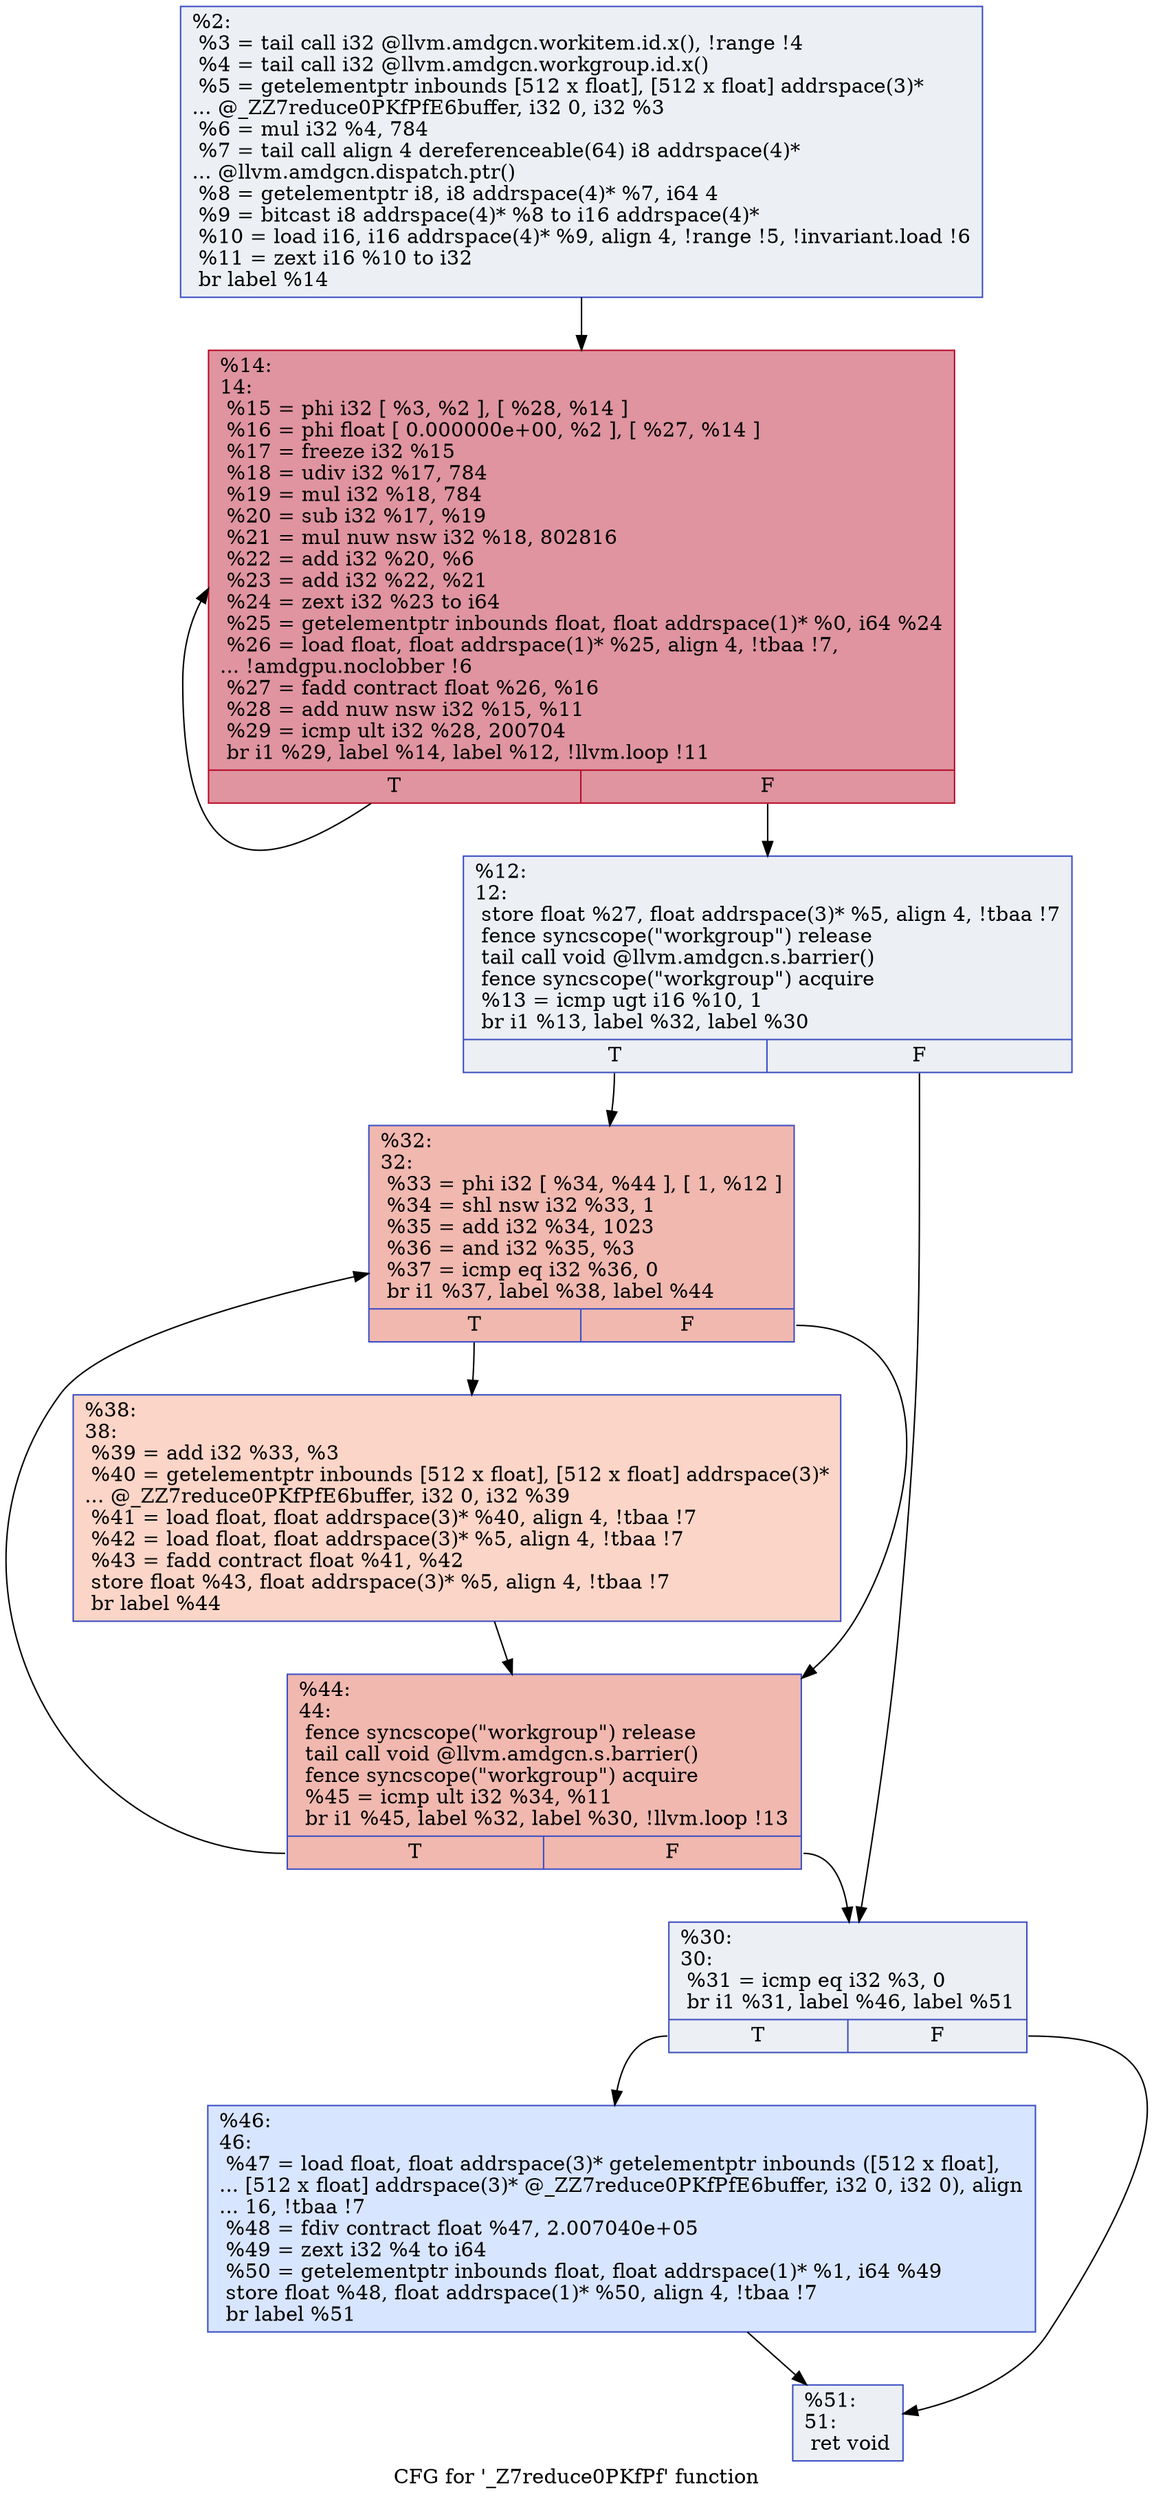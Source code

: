 digraph "CFG for '_Z7reduce0PKfPf' function" {
	label="CFG for '_Z7reduce0PKfPf' function";

	Node0x556b460 [shape=record,color="#3d50c3ff", style=filled, fillcolor="#d4dbe670",label="{%2:\l  %3 = tail call i32 @llvm.amdgcn.workitem.id.x(), !range !4\l  %4 = tail call i32 @llvm.amdgcn.workgroup.id.x()\l  %5 = getelementptr inbounds [512 x float], [512 x float] addrspace(3)*\l... @_ZZ7reduce0PKfPfE6buffer, i32 0, i32 %3\l  %6 = mul i32 %4, 784\l  %7 = tail call align 4 dereferenceable(64) i8 addrspace(4)*\l... @llvm.amdgcn.dispatch.ptr()\l  %8 = getelementptr i8, i8 addrspace(4)* %7, i64 4\l  %9 = bitcast i8 addrspace(4)* %8 to i16 addrspace(4)*\l  %10 = load i16, i16 addrspace(4)* %9, align 4, !range !5, !invariant.load !6\l  %11 = zext i16 %10 to i32\l  br label %14\l}"];
	Node0x556b460 -> Node0x556c410;
	Node0x556d4a0 [shape=record,color="#3d50c3ff", style=filled, fillcolor="#d4dbe670",label="{%12:\l12:                                               \l  store float %27, float addrspace(3)* %5, align 4, !tbaa !7\l  fence syncscope(\"workgroup\") release\l  tail call void @llvm.amdgcn.s.barrier()\l  fence syncscope(\"workgroup\") acquire\l  %13 = icmp ugt i16 %10, 1\l  br i1 %13, label %32, label %30\l|{<s0>T|<s1>F}}"];
	Node0x556d4a0:s0 -> Node0x556daa0;
	Node0x556d4a0:s1 -> Node0x556db30;
	Node0x556c410 [shape=record,color="#b70d28ff", style=filled, fillcolor="#b70d2870",label="{%14:\l14:                                               \l  %15 = phi i32 [ %3, %2 ], [ %28, %14 ]\l  %16 = phi float [ 0.000000e+00, %2 ], [ %27, %14 ]\l  %17 = freeze i32 %15\l  %18 = udiv i32 %17, 784\l  %19 = mul i32 %18, 784\l  %20 = sub i32 %17, %19\l  %21 = mul nuw nsw i32 %18, 802816\l  %22 = add i32 %20, %6\l  %23 = add i32 %22, %21\l  %24 = zext i32 %23 to i64\l  %25 = getelementptr inbounds float, float addrspace(1)* %0, i64 %24\l  %26 = load float, float addrspace(1)* %25, align 4, !tbaa !7,\l... !amdgpu.noclobber !6\l  %27 = fadd contract float %26, %16\l  %28 = add nuw nsw i32 %15, %11\l  %29 = icmp ult i32 %28, 200704\l  br i1 %29, label %14, label %12, !llvm.loop !11\l|{<s0>T|<s1>F}}"];
	Node0x556c410:s0 -> Node0x556c410;
	Node0x556c410:s1 -> Node0x556d4a0;
	Node0x556db30 [shape=record,color="#3d50c3ff", style=filled, fillcolor="#d4dbe670",label="{%30:\l30:                                               \l  %31 = icmp eq i32 %3, 0\l  br i1 %31, label %46, label %51\l|{<s0>T|<s1>F}}"];
	Node0x556db30:s0 -> Node0x556fec0;
	Node0x556db30:s1 -> Node0x556ff10;
	Node0x556daa0 [shape=record,color="#3d50c3ff", style=filled, fillcolor="#dc5d4a70",label="{%32:\l32:                                               \l  %33 = phi i32 [ %34, %44 ], [ 1, %12 ]\l  %34 = shl nsw i32 %33, 1\l  %35 = add i32 %34, 1023\l  %36 = and i32 %35, %3\l  %37 = icmp eq i32 %36, 0\l  br i1 %37, label %38, label %44\l|{<s0>T|<s1>F}}"];
	Node0x556daa0:s0 -> Node0x5570500;
	Node0x556daa0:s1 -> Node0x556e850;
	Node0x5570500 [shape=record,color="#3d50c3ff", style=filled, fillcolor="#f5a08170",label="{%38:\l38:                                               \l  %39 = add i32 %33, %3\l  %40 = getelementptr inbounds [512 x float], [512 x float] addrspace(3)*\l... @_ZZ7reduce0PKfPfE6buffer, i32 0, i32 %39\l  %41 = load float, float addrspace(3)* %40, align 4, !tbaa !7\l  %42 = load float, float addrspace(3)* %5, align 4, !tbaa !7\l  %43 = fadd contract float %41, %42\l  store float %43, float addrspace(3)* %5, align 4, !tbaa !7\l  br label %44\l}"];
	Node0x5570500 -> Node0x556e850;
	Node0x556e850 [shape=record,color="#3d50c3ff", style=filled, fillcolor="#dc5d4a70",label="{%44:\l44:                                               \l  fence syncscope(\"workgroup\") release\l  tail call void @llvm.amdgcn.s.barrier()\l  fence syncscope(\"workgroup\") acquire\l  %45 = icmp ult i32 %34, %11\l  br i1 %45, label %32, label %30, !llvm.loop !13\l|{<s0>T|<s1>F}}"];
	Node0x556e850:s0 -> Node0x556daa0;
	Node0x556e850:s1 -> Node0x556db30;
	Node0x556fec0 [shape=record,color="#3d50c3ff", style=filled, fillcolor="#a7c5fe70",label="{%46:\l46:                                               \l  %47 = load float, float addrspace(3)* getelementptr inbounds ([512 x float],\l... [512 x float] addrspace(3)* @_ZZ7reduce0PKfPfE6buffer, i32 0, i32 0), align\l... 16, !tbaa !7\l  %48 = fdiv contract float %47, 2.007040e+05\l  %49 = zext i32 %4 to i64\l  %50 = getelementptr inbounds float, float addrspace(1)* %1, i64 %49\l  store float %48, float addrspace(1)* %50, align 4, !tbaa !7\l  br label %51\l}"];
	Node0x556fec0 -> Node0x556ff10;
	Node0x556ff10 [shape=record,color="#3d50c3ff", style=filled, fillcolor="#d4dbe670",label="{%51:\l51:                                               \l  ret void\l}"];
}
